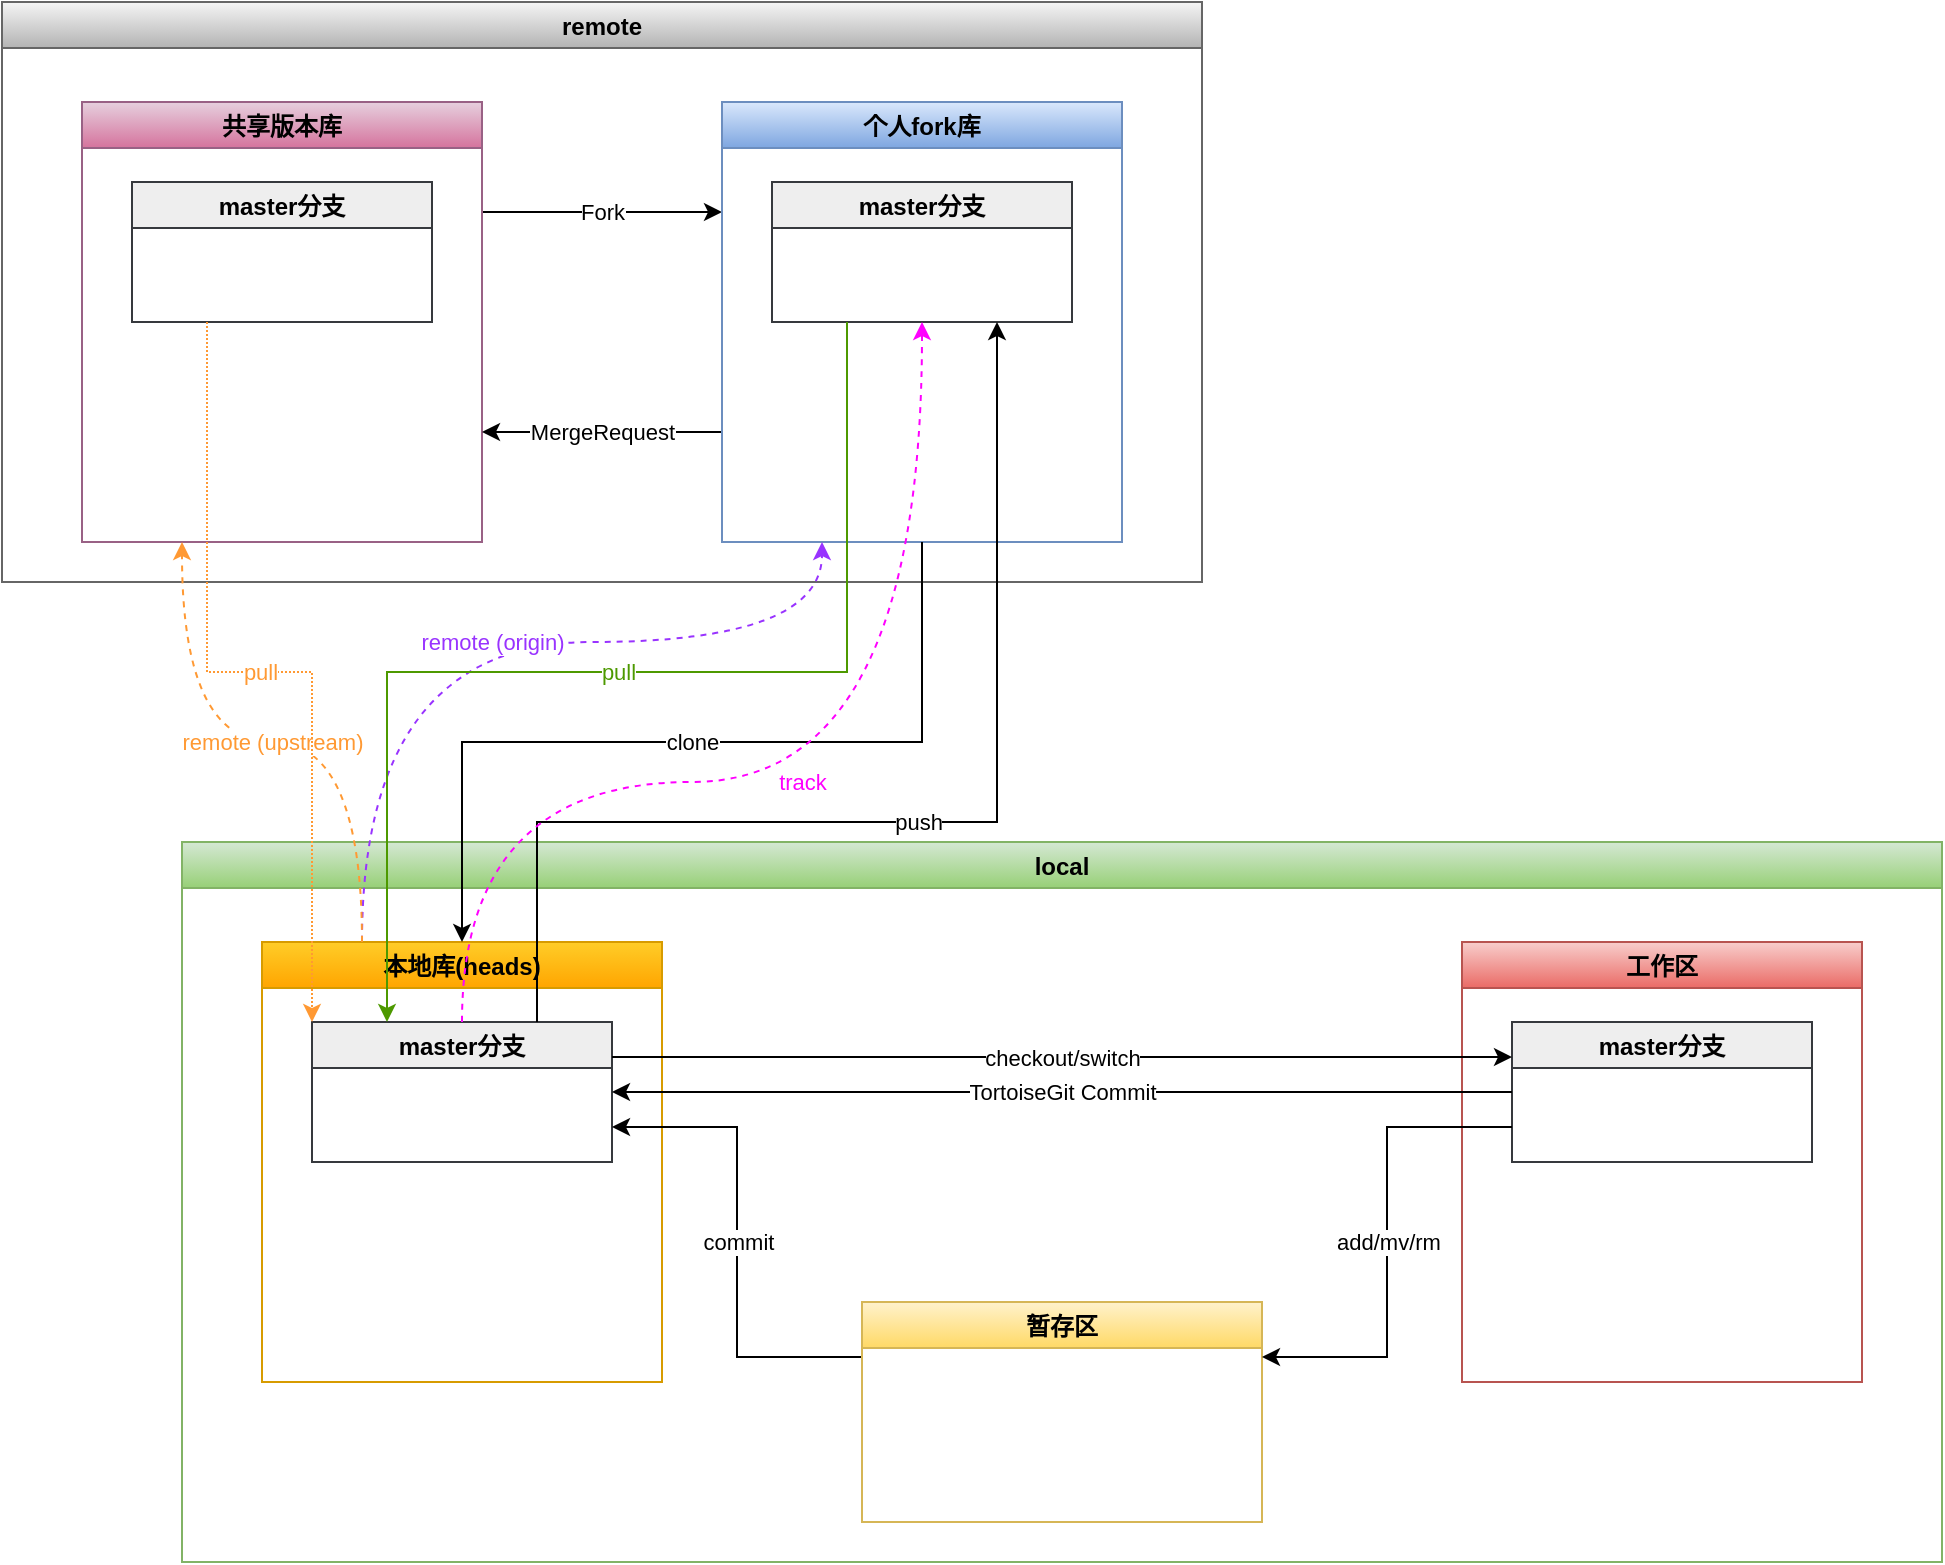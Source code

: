 <mxfile version="16.1.0" type="github" pages="2">
  <diagram id="NaEb7eJQa-QKAy5xCqQO" name="首次">
    <mxGraphModel dx="1422" dy="762" grid="1" gridSize="10" guides="1" tooltips="1" connect="1" arrows="1" fold="1" page="1" pageScale="1" pageWidth="1169" pageHeight="827" math="0" shadow="0">
      <root>
        <mxCell id="0" />
        <mxCell id="1" parent="0" />
        <mxCell id="h9Qk-xgom7_sQPxiCuEm-5" value="remote" style="swimlane;fillColor=#f5f5f5;strokeColor=#666666;gradientColor=#b3b3b3;" vertex="1" parent="1">
          <mxGeometry x="80" y="40" width="600" height="290" as="geometry">
            <mxRectangle x="270" y="60" width="130" height="23" as="alternateBounds" />
          </mxGeometry>
        </mxCell>
        <mxCell id="h9Qk-xgom7_sQPxiCuEm-9" value="Fork" style="edgeStyle=orthogonalEdgeStyle;rounded=0;orthogonalLoop=1;jettySize=auto;html=1;exitX=1;exitY=0.25;exitDx=0;exitDy=0;entryX=0;entryY=0.25;entryDx=0;entryDy=0;" edge="1" parent="h9Qk-xgom7_sQPxiCuEm-5" source="h9Qk-xgom7_sQPxiCuEm-7" target="h9Qk-xgom7_sQPxiCuEm-8">
          <mxGeometry relative="1" as="geometry" />
        </mxCell>
        <mxCell id="h9Qk-xgom7_sQPxiCuEm-7" value="共享版本库" style="swimlane;fillColor=#e6d0de;strokeColor=#996185;gradientColor=#d5739d;" vertex="1" parent="h9Qk-xgom7_sQPxiCuEm-5">
          <mxGeometry x="40" y="50" width="200" height="220" as="geometry" />
        </mxCell>
        <mxCell id="h9Qk-xgom7_sQPxiCuEm-12" value="master分支" style="swimlane;fillColor=#eeeeee;strokeColor=#36393d;" vertex="1" parent="h9Qk-xgom7_sQPxiCuEm-7">
          <mxGeometry x="25" y="40" width="150" height="70" as="geometry" />
        </mxCell>
        <mxCell id="h9Qk-xgom7_sQPxiCuEm-10" value="MergeRequest" style="edgeStyle=orthogonalEdgeStyle;rounded=0;orthogonalLoop=1;jettySize=auto;html=1;exitX=0;exitY=0.75;exitDx=0;exitDy=0;entryX=1;entryY=0.75;entryDx=0;entryDy=0;" edge="1" parent="h9Qk-xgom7_sQPxiCuEm-5" source="h9Qk-xgom7_sQPxiCuEm-8" target="h9Qk-xgom7_sQPxiCuEm-7">
          <mxGeometry relative="1" as="geometry" />
        </mxCell>
        <mxCell id="h9Qk-xgom7_sQPxiCuEm-8" value="个人fork库" style="swimlane;fillColor=#dae8fc;strokeColor=#6c8ebf;gradientColor=#7ea6e0;" vertex="1" parent="h9Qk-xgom7_sQPxiCuEm-5">
          <mxGeometry x="360" y="50" width="200" height="220" as="geometry" />
        </mxCell>
        <mxCell id="h9Qk-xgom7_sQPxiCuEm-14" value="master分支" style="swimlane;fillColor=#eeeeee;strokeColor=#36393d;" vertex="1" parent="h9Qk-xgom7_sQPxiCuEm-8">
          <mxGeometry x="25" y="40" width="150" height="70" as="geometry" />
        </mxCell>
        <mxCell id="h9Qk-xgom7_sQPxiCuEm-6" value="local" style="swimlane;fillColor=#d5e8d4;strokeColor=#82b366;gradientColor=#97d077;" vertex="1" parent="1">
          <mxGeometry x="170" y="460" width="880" height="360" as="geometry">
            <mxRectangle x="270" y="60" width="130" height="23" as="alternateBounds" />
          </mxGeometry>
        </mxCell>
        <mxCell id="h9Qk-xgom7_sQPxiCuEm-15" value="本地库(heads)" style="swimlane;fillColor=#ffcd28;strokeColor=#d79b00;gradientColor=#ffa500;" vertex="1" parent="h9Qk-xgom7_sQPxiCuEm-6">
          <mxGeometry x="40" y="50" width="200" height="220" as="geometry" />
        </mxCell>
        <mxCell id="h9Qk-xgom7_sQPxiCuEm-16" value="master分支" style="swimlane;fillColor=#eeeeee;strokeColor=#36393d;" vertex="1" parent="h9Qk-xgom7_sQPxiCuEm-15">
          <mxGeometry x="25" y="40" width="150" height="70" as="geometry" />
        </mxCell>
        <mxCell id="h9Qk-xgom7_sQPxiCuEm-17" value="工作区" style="swimlane;fillColor=#f8cecc;strokeColor=#b85450;gradientColor=#ea6b66;" vertex="1" parent="h9Qk-xgom7_sQPxiCuEm-6">
          <mxGeometry x="640" y="50" width="200" height="220" as="geometry" />
        </mxCell>
        <mxCell id="h9Qk-xgom7_sQPxiCuEm-18" value="master分支" style="swimlane;fillColor=#eeeeee;strokeColor=#36393d;" vertex="1" parent="h9Qk-xgom7_sQPxiCuEm-17">
          <mxGeometry x="25" y="40" width="150" height="70" as="geometry" />
        </mxCell>
        <mxCell id="h9Qk-xgom7_sQPxiCuEm-21" value="checkout/switch" style="edgeStyle=orthogonalEdgeStyle;rounded=0;orthogonalLoop=1;jettySize=auto;html=1;exitX=1;exitY=0.25;exitDx=0;exitDy=0;entryX=0;entryY=0.25;entryDx=0;entryDy=0;" edge="1" parent="h9Qk-xgom7_sQPxiCuEm-6" source="h9Qk-xgom7_sQPxiCuEm-16" target="h9Qk-xgom7_sQPxiCuEm-18">
          <mxGeometry relative="1" as="geometry" />
        </mxCell>
        <mxCell id="h9Qk-xgom7_sQPxiCuEm-27" value="commit" style="edgeStyle=orthogonalEdgeStyle;rounded=0;orthogonalLoop=1;jettySize=auto;html=1;exitX=0;exitY=0.25;exitDx=0;exitDy=0;entryX=1;entryY=0.75;entryDx=0;entryDy=0;" edge="1" parent="h9Qk-xgom7_sQPxiCuEm-6" source="h9Qk-xgom7_sQPxiCuEm-24" target="h9Qk-xgom7_sQPxiCuEm-16">
          <mxGeometry relative="1" as="geometry" />
        </mxCell>
        <mxCell id="h9Qk-xgom7_sQPxiCuEm-24" value="暂存区" style="swimlane;fillColor=#fff2cc;strokeColor=#d6b656;gradientColor=#ffd966;" vertex="1" parent="h9Qk-xgom7_sQPxiCuEm-6">
          <mxGeometry x="340" y="230" width="200" height="110" as="geometry" />
        </mxCell>
        <mxCell id="h9Qk-xgom7_sQPxiCuEm-26" value="add/mv/rm" style="edgeStyle=orthogonalEdgeStyle;rounded=0;orthogonalLoop=1;jettySize=auto;html=1;exitX=0;exitY=0.75;exitDx=0;exitDy=0;entryX=1;entryY=0.25;entryDx=0;entryDy=0;" edge="1" parent="h9Qk-xgom7_sQPxiCuEm-6" source="h9Qk-xgom7_sQPxiCuEm-18" target="h9Qk-xgom7_sQPxiCuEm-24">
          <mxGeometry relative="1" as="geometry" />
        </mxCell>
        <mxCell id="h9Qk-xgom7_sQPxiCuEm-28" value="TortoiseGit Commit" style="edgeStyle=orthogonalEdgeStyle;rounded=0;orthogonalLoop=1;jettySize=auto;html=1;exitX=0;exitY=0.5;exitDx=0;exitDy=0;entryX=1;entryY=0.5;entryDx=0;entryDy=0;" edge="1" parent="h9Qk-xgom7_sQPxiCuEm-6" source="h9Qk-xgom7_sQPxiCuEm-18" target="h9Qk-xgom7_sQPxiCuEm-16">
          <mxGeometry relative="1" as="geometry" />
        </mxCell>
        <mxCell id="h9Qk-xgom7_sQPxiCuEm-19" value="clone" style="edgeStyle=orthogonalEdgeStyle;rounded=0;orthogonalLoop=1;jettySize=auto;html=1;exitX=0.5;exitY=1;exitDx=0;exitDy=0;entryX=0.5;entryY=0;entryDx=0;entryDy=0;" edge="1" parent="1" source="h9Qk-xgom7_sQPxiCuEm-8" target="h9Qk-xgom7_sQPxiCuEm-15">
          <mxGeometry relative="1" as="geometry" />
        </mxCell>
        <mxCell id="h9Qk-xgom7_sQPxiCuEm-29" value="push" style="edgeStyle=orthogonalEdgeStyle;rounded=0;orthogonalLoop=1;jettySize=auto;html=1;exitX=0.75;exitY=0;exitDx=0;exitDy=0;entryX=0.75;entryY=1;entryDx=0;entryDy=0;" edge="1" parent="1" source="h9Qk-xgom7_sQPxiCuEm-16" target="h9Qk-xgom7_sQPxiCuEm-14">
          <mxGeometry relative="1" as="geometry">
            <Array as="points">
              <mxPoint x="348" y="450" />
              <mxPoint x="578" y="450" />
            </Array>
          </mxGeometry>
        </mxCell>
        <mxCell id="h9Qk-xgom7_sQPxiCuEm-30" value="track" style="edgeStyle=orthogonalEdgeStyle;rounded=0;orthogonalLoop=1;jettySize=auto;html=1;exitX=0.5;exitY=0;exitDx=0;exitDy=0;entryX=0.5;entryY=1;entryDx=0;entryDy=0;curved=1;dashed=1;strokeColor=#FF00FF;fontColor=#FF00FF;" edge="1" parent="1" source="h9Qk-xgom7_sQPxiCuEm-16" target="h9Qk-xgom7_sQPxiCuEm-14">
          <mxGeometry relative="1" as="geometry">
            <Array as="points">
              <mxPoint x="310" y="430" />
              <mxPoint x="540" y="430" />
            </Array>
          </mxGeometry>
        </mxCell>
        <mxCell id="h9Qk-xgom7_sQPxiCuEm-31" value="remote (origin)" style="edgeStyle=orthogonalEdgeStyle;curved=1;rounded=0;orthogonalLoop=1;jettySize=auto;html=1;exitX=0.25;exitY=0;exitDx=0;exitDy=0;entryX=0.25;entryY=1;entryDx=0;entryDy=0;dashed=1;fontColor=#9933FF;strokeColor=#9933FF;" edge="1" parent="1" source="h9Qk-xgom7_sQPxiCuEm-15" target="h9Qk-xgom7_sQPxiCuEm-8">
          <mxGeometry relative="1" as="geometry">
            <Array as="points">
              <mxPoint x="260" y="360" />
              <mxPoint x="490" y="360" />
            </Array>
          </mxGeometry>
        </mxCell>
        <mxCell id="TY06mK8Hf2Zfy8b0EDp1-1" value="pull" style="edgeStyle=orthogonalEdgeStyle;rounded=0;orthogonalLoop=1;jettySize=auto;html=1;exitX=0.25;exitY=1;exitDx=0;exitDy=0;entryX=0.25;entryY=0;entryDx=0;entryDy=0;fontColor=#4D9900;strokeColor=#4D9900;" edge="1" parent="1" source="h9Qk-xgom7_sQPxiCuEm-14" target="h9Qk-xgom7_sQPxiCuEm-16">
          <mxGeometry relative="1" as="geometry" />
        </mxCell>
        <mxCell id="TY06mK8Hf2Zfy8b0EDp1-2" value="remote (upstream)" style="edgeStyle=orthogonalEdgeStyle;curved=1;rounded=0;orthogonalLoop=1;jettySize=auto;html=1;exitX=0.25;exitY=0;exitDx=0;exitDy=0;entryX=0.25;entryY=1;entryDx=0;entryDy=0;dashed=1;fontColor=#FF9933;strokeColor=#FF9933;" edge="1" parent="1" source="h9Qk-xgom7_sQPxiCuEm-15" target="h9Qk-xgom7_sQPxiCuEm-7">
          <mxGeometry relative="1" as="geometry">
            <mxPoint x="180" y="500" as="sourcePoint" />
            <mxPoint x="500" y="320" as="targetPoint" />
          </mxGeometry>
        </mxCell>
        <mxCell id="24bbbrxol6SigXeEiczf-1" value="pull" style="edgeStyle=orthogonalEdgeStyle;rounded=0;orthogonalLoop=1;jettySize=auto;html=1;exitX=0.25;exitY=1;exitDx=0;exitDy=0;entryX=0;entryY=0;entryDx=0;entryDy=0;dashed=1;dashPattern=1 1;fontColor=#FF9933;strokeColor=#FF9933;" edge="1" parent="1" source="h9Qk-xgom7_sQPxiCuEm-12" target="h9Qk-xgom7_sQPxiCuEm-16">
          <mxGeometry relative="1" as="geometry" />
        </mxCell>
      </root>
    </mxGraphModel>
  </diagram>
  <diagram name="新分支" id="ciW4e8-e5qfhPLrE_sB4">
    <mxGraphModel dx="1422" dy="762" grid="1" gridSize="10" guides="1" tooltips="1" connect="1" arrows="1" fold="1" page="1" pageScale="1" pageWidth="1169" pageHeight="827" math="0" shadow="0">
      <root>
        <mxCell id="dx_ddpeeLUTxoh0tbrBt-0" />
        <mxCell id="dx_ddpeeLUTxoh0tbrBt-1" parent="dx_ddpeeLUTxoh0tbrBt-0" />
        <mxCell id="dx_ddpeeLUTxoh0tbrBt-2" value="remote" style="swimlane;fillColor=#f5f5f5;strokeColor=#666666;gradientColor=#b3b3b3;" vertex="1" parent="dx_ddpeeLUTxoh0tbrBt-1">
          <mxGeometry x="80" y="40" width="600" height="290" as="geometry">
            <mxRectangle x="270" y="60" width="130" height="23" as="alternateBounds" />
          </mxGeometry>
        </mxCell>
        <mxCell id="dx_ddpeeLUTxoh0tbrBt-3" value="Fork" style="edgeStyle=orthogonalEdgeStyle;rounded=0;orthogonalLoop=1;jettySize=auto;html=1;exitX=1;exitY=0.25;exitDx=0;exitDy=0;entryX=0;entryY=0.25;entryDx=0;entryDy=0;" edge="1" parent="dx_ddpeeLUTxoh0tbrBt-2" source="dx_ddpeeLUTxoh0tbrBt-4" target="dx_ddpeeLUTxoh0tbrBt-7">
          <mxGeometry relative="1" as="geometry" />
        </mxCell>
        <mxCell id="dx_ddpeeLUTxoh0tbrBt-4" value="共享版本库" style="swimlane;fillColor=#e6d0de;strokeColor=#996185;gradientColor=#d5739d;" vertex="1" parent="dx_ddpeeLUTxoh0tbrBt-2">
          <mxGeometry x="40" y="50" width="200" height="220" as="geometry" />
        </mxCell>
        <mxCell id="dx_ddpeeLUTxoh0tbrBt-5" value="master分支" style="swimlane;fillColor=#eeeeee;strokeColor=#36393d;" vertex="1" parent="dx_ddpeeLUTxoh0tbrBt-4">
          <mxGeometry x="25" y="40" width="150" height="70" as="geometry" />
        </mxCell>
        <mxCell id="Vym-DVchjDz_21WHZjFu-0" value="release分支" style="swimlane;fillColor=#ffff88;strokeColor=#36393d;" vertex="1" parent="dx_ddpeeLUTxoh0tbrBt-4">
          <mxGeometry x="25" y="130" width="150" height="70" as="geometry" />
        </mxCell>
        <mxCell id="dx_ddpeeLUTxoh0tbrBt-6" value="MergeRequest" style="edgeStyle=orthogonalEdgeStyle;rounded=0;orthogonalLoop=1;jettySize=auto;html=1;exitX=0;exitY=0.75;exitDx=0;exitDy=0;entryX=1;entryY=0.75;entryDx=0;entryDy=0;" edge="1" parent="dx_ddpeeLUTxoh0tbrBt-2" source="dx_ddpeeLUTxoh0tbrBt-7" target="dx_ddpeeLUTxoh0tbrBt-4">
          <mxGeometry relative="1" as="geometry" />
        </mxCell>
        <mxCell id="dx_ddpeeLUTxoh0tbrBt-7" value="个人fork库" style="swimlane;fillColor=#dae8fc;strokeColor=#6c8ebf;gradientColor=#7ea6e0;" vertex="1" parent="dx_ddpeeLUTxoh0tbrBt-2">
          <mxGeometry x="360" y="50" width="200" height="220" as="geometry" />
        </mxCell>
        <mxCell id="dx_ddpeeLUTxoh0tbrBt-8" value="master分支" style="swimlane;fillColor=#eeeeee;strokeColor=#36393d;" vertex="1" parent="dx_ddpeeLUTxoh0tbrBt-7">
          <mxGeometry x="25" y="40" width="150" height="70" as="geometry" />
        </mxCell>
        <mxCell id="dx_ddpeeLUTxoh0tbrBt-9" value="local" style="swimlane;fillColor=#d5e8d4;strokeColor=#82b366;gradientColor=#97d077;" vertex="1" parent="dx_ddpeeLUTxoh0tbrBt-1">
          <mxGeometry x="170" y="460" width="880" height="360" as="geometry">
            <mxRectangle x="270" y="60" width="130" height="23" as="alternateBounds" />
          </mxGeometry>
        </mxCell>
        <mxCell id="dx_ddpeeLUTxoh0tbrBt-10" value="本地库(heads)" style="swimlane;fillColor=#ffcd28;strokeColor=#d79b00;gradientColor=#ffa500;" vertex="1" parent="dx_ddpeeLUTxoh0tbrBt-9">
          <mxGeometry x="40" y="50" width="200" height="220" as="geometry" />
        </mxCell>
        <mxCell id="dx_ddpeeLUTxoh0tbrBt-11" value="master分支" style="swimlane;fillColor=#eeeeee;strokeColor=#36393d;" vertex="1" parent="dx_ddpeeLUTxoh0tbrBt-10">
          <mxGeometry x="25" y="40" width="150" height="70" as="geometry" />
        </mxCell>
        <mxCell id="dx_ddpeeLUTxoh0tbrBt-12" value="工作区" style="swimlane;fillColor=#f8cecc;strokeColor=#b85450;gradientColor=#ea6b66;" vertex="1" parent="dx_ddpeeLUTxoh0tbrBt-9">
          <mxGeometry x="640" y="50" width="200" height="220" as="geometry" />
        </mxCell>
        <mxCell id="dx_ddpeeLUTxoh0tbrBt-13" value="master分支" style="swimlane;fillColor=#eeeeee;strokeColor=#36393d;" vertex="1" parent="dx_ddpeeLUTxoh0tbrBt-12">
          <mxGeometry x="25" y="40" width="150" height="70" as="geometry" />
        </mxCell>
        <mxCell id="dx_ddpeeLUTxoh0tbrBt-14" value="checkout/switch" style="edgeStyle=orthogonalEdgeStyle;rounded=0;orthogonalLoop=1;jettySize=auto;html=1;exitX=1;exitY=0.25;exitDx=0;exitDy=0;entryX=0;entryY=0.25;entryDx=0;entryDy=0;" edge="1" parent="dx_ddpeeLUTxoh0tbrBt-9" source="dx_ddpeeLUTxoh0tbrBt-11" target="dx_ddpeeLUTxoh0tbrBt-13">
          <mxGeometry relative="1" as="geometry" />
        </mxCell>
        <mxCell id="dx_ddpeeLUTxoh0tbrBt-15" value="commit" style="edgeStyle=orthogonalEdgeStyle;rounded=0;orthogonalLoop=1;jettySize=auto;html=1;exitX=0;exitY=0.25;exitDx=0;exitDy=0;entryX=1;entryY=0.75;entryDx=0;entryDy=0;" edge="1" parent="dx_ddpeeLUTxoh0tbrBt-9" source="dx_ddpeeLUTxoh0tbrBt-16" target="dx_ddpeeLUTxoh0tbrBt-11">
          <mxGeometry relative="1" as="geometry" />
        </mxCell>
        <mxCell id="dx_ddpeeLUTxoh0tbrBt-16" value="暂存区(stage)" style="swimlane;fillColor=#fff2cc;strokeColor=#d6b656;gradientColor=#ffd966;startSize=23;" vertex="1" parent="dx_ddpeeLUTxoh0tbrBt-9">
          <mxGeometry x="340" y="230" width="200" height="110" as="geometry" />
        </mxCell>
        <mxCell id="dx_ddpeeLUTxoh0tbrBt-17" value="add/mv/rm" style="edgeStyle=orthogonalEdgeStyle;rounded=0;orthogonalLoop=1;jettySize=auto;html=1;exitX=0;exitY=0.75;exitDx=0;exitDy=0;entryX=1;entryY=0.25;entryDx=0;entryDy=0;" edge="1" parent="dx_ddpeeLUTxoh0tbrBt-9" source="dx_ddpeeLUTxoh0tbrBt-13" target="dx_ddpeeLUTxoh0tbrBt-16">
          <mxGeometry relative="1" as="geometry" />
        </mxCell>
        <mxCell id="dx_ddpeeLUTxoh0tbrBt-18" value="TortoiseGit Commit" style="edgeStyle=orthogonalEdgeStyle;rounded=0;orthogonalLoop=1;jettySize=auto;html=1;exitX=0;exitY=0.5;exitDx=0;exitDy=0;entryX=1;entryY=0.5;entryDx=0;entryDy=0;" edge="1" parent="dx_ddpeeLUTxoh0tbrBt-9" source="dx_ddpeeLUTxoh0tbrBt-13" target="dx_ddpeeLUTxoh0tbrBt-11">
          <mxGeometry relative="1" as="geometry" />
        </mxCell>
        <mxCell id="dx_ddpeeLUTxoh0tbrBt-19" value="clone" style="edgeStyle=orthogonalEdgeStyle;rounded=0;orthogonalLoop=1;jettySize=auto;html=1;exitX=0.5;exitY=1;exitDx=0;exitDy=0;entryX=0.5;entryY=0;entryDx=0;entryDy=0;" edge="1" parent="dx_ddpeeLUTxoh0tbrBt-1" source="dx_ddpeeLUTxoh0tbrBt-7" target="dx_ddpeeLUTxoh0tbrBt-10">
          <mxGeometry relative="1" as="geometry" />
        </mxCell>
        <mxCell id="dx_ddpeeLUTxoh0tbrBt-20" value="push" style="edgeStyle=orthogonalEdgeStyle;rounded=0;orthogonalLoop=1;jettySize=auto;html=1;exitX=0.75;exitY=0;exitDx=0;exitDy=0;entryX=0.75;entryY=1;entryDx=0;entryDy=0;" edge="1" parent="dx_ddpeeLUTxoh0tbrBt-1" source="dx_ddpeeLUTxoh0tbrBt-11" target="dx_ddpeeLUTxoh0tbrBt-8">
          <mxGeometry relative="1" as="geometry">
            <Array as="points">
              <mxPoint x="348" y="450" />
              <mxPoint x="578" y="450" />
            </Array>
          </mxGeometry>
        </mxCell>
        <mxCell id="dx_ddpeeLUTxoh0tbrBt-21" value="track" style="edgeStyle=orthogonalEdgeStyle;rounded=0;orthogonalLoop=1;jettySize=auto;html=1;exitX=0.5;exitY=0;exitDx=0;exitDy=0;entryX=0.5;entryY=1;entryDx=0;entryDy=0;curved=1;dashed=1;strokeColor=#FF00FF;fontColor=#FF00FF;" edge="1" parent="dx_ddpeeLUTxoh0tbrBt-1" source="dx_ddpeeLUTxoh0tbrBt-11" target="dx_ddpeeLUTxoh0tbrBt-8">
          <mxGeometry relative="1" as="geometry">
            <Array as="points">
              <mxPoint x="310" y="430" />
              <mxPoint x="540" y="430" />
            </Array>
          </mxGeometry>
        </mxCell>
        <mxCell id="dx_ddpeeLUTxoh0tbrBt-22" value="remote (origin)" style="edgeStyle=orthogonalEdgeStyle;curved=1;rounded=0;orthogonalLoop=1;jettySize=auto;html=1;exitX=0.25;exitY=0;exitDx=0;exitDy=0;entryX=0.25;entryY=1;entryDx=0;entryDy=0;dashed=1;fontColor=#9933FF;strokeColor=#9933FF;" edge="1" parent="dx_ddpeeLUTxoh0tbrBt-1" source="dx_ddpeeLUTxoh0tbrBt-10" target="dx_ddpeeLUTxoh0tbrBt-7">
          <mxGeometry relative="1" as="geometry">
            <Array as="points">
              <mxPoint x="260" y="360" />
              <mxPoint x="490" y="360" />
            </Array>
          </mxGeometry>
        </mxCell>
        <mxCell id="dx_ddpeeLUTxoh0tbrBt-23" value="pull" style="edgeStyle=orthogonalEdgeStyle;rounded=0;orthogonalLoop=1;jettySize=auto;html=1;exitX=0.25;exitY=1;exitDx=0;exitDy=0;entryX=0.25;entryY=0;entryDx=0;entryDy=0;fontColor=#4D9900;strokeColor=#4D9900;" edge="1" parent="dx_ddpeeLUTxoh0tbrBt-1" source="dx_ddpeeLUTxoh0tbrBt-8" target="dx_ddpeeLUTxoh0tbrBt-11">
          <mxGeometry relative="1" as="geometry" />
        </mxCell>
        <mxCell id="dx_ddpeeLUTxoh0tbrBt-24" value="remote (upstream)" style="edgeStyle=orthogonalEdgeStyle;curved=1;rounded=0;orthogonalLoop=1;jettySize=auto;html=1;exitX=0.25;exitY=0;exitDx=0;exitDy=0;entryX=0.25;entryY=1;entryDx=0;entryDy=0;dashed=1;fontColor=#FF9933;strokeColor=#FF9933;" edge="1" parent="dx_ddpeeLUTxoh0tbrBt-1" source="dx_ddpeeLUTxoh0tbrBt-10" target="dx_ddpeeLUTxoh0tbrBt-4">
          <mxGeometry relative="1" as="geometry">
            <mxPoint x="180" y="500" as="sourcePoint" />
            <mxPoint x="500" y="320" as="targetPoint" />
          </mxGeometry>
        </mxCell>
        <mxCell id="dx_ddpeeLUTxoh0tbrBt-25" value="pull" style="edgeStyle=orthogonalEdgeStyle;rounded=0;orthogonalLoop=1;jettySize=auto;html=1;exitX=0.25;exitY=1;exitDx=0;exitDy=0;entryX=0;entryY=0;entryDx=0;entryDy=0;dashed=1;dashPattern=1 1;fontColor=#FF9933;strokeColor=#FF9933;" edge="1" parent="dx_ddpeeLUTxoh0tbrBt-1" source="dx_ddpeeLUTxoh0tbrBt-5" target="dx_ddpeeLUTxoh0tbrBt-11">
          <mxGeometry relative="1" as="geometry" />
        </mxCell>
      </root>
    </mxGraphModel>
  </diagram>
</mxfile>
